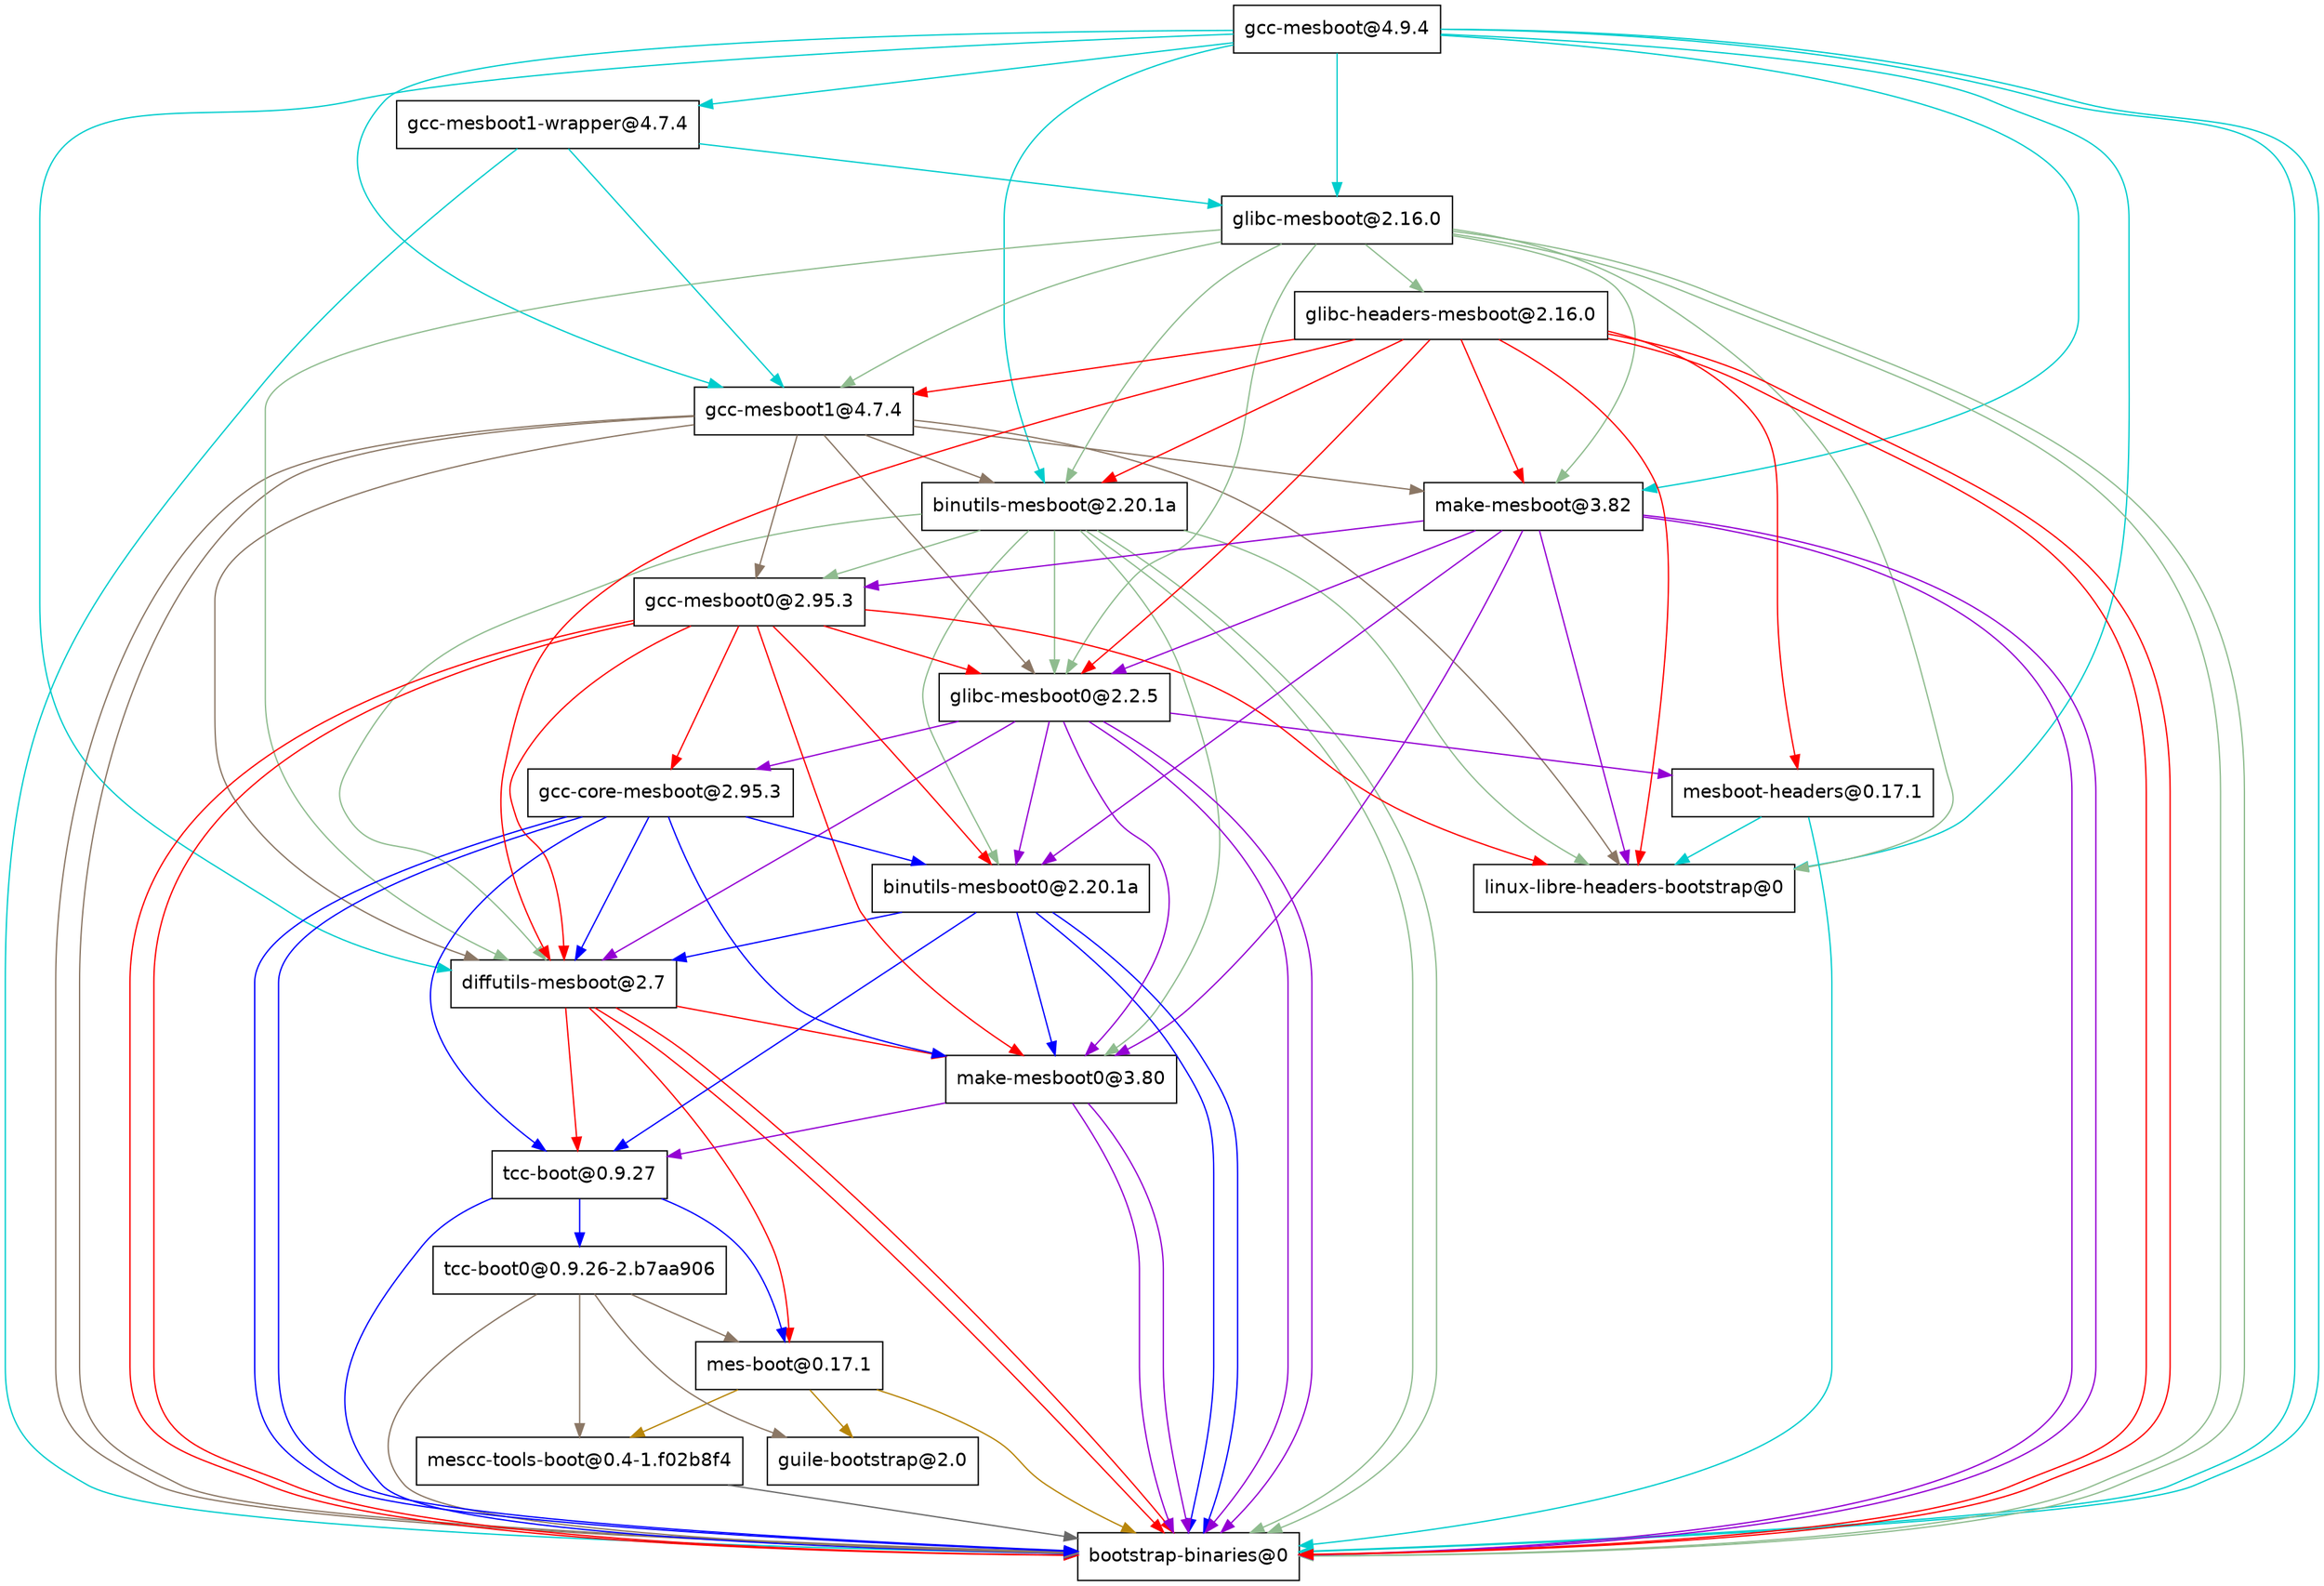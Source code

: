 digraph "Guix bag" {
  "/gnu/store/kp05qzqscbbq070h42saa7v2814fym56-gcc-mesboot-4.9.4.drv" [label = "gcc-mesboot@4.9.4", shape = box, fontname = Helvetica];
  "/gnu/store/kp05qzqscbbq070h42saa7v2814fym56-gcc-mesboot-4.9.4.drv" -> "/gnu/store/pn2330dk3mi0bzih60d4nd9k1q1bbhp3-binutils-mesboot-2.20.1a.drv" [color = cyan3];
  "/gnu/store/kp05qzqscbbq070h42saa7v2814fym56-gcc-mesboot-4.9.4.drv" -> "/gnu/store/m714lzfw5f1nlbj8p9igigpawrjklzc5-gcc-mesboot1-wrapper-4.7.4.drv" [color = cyan3];
  "/gnu/store/kp05qzqscbbq070h42saa7v2814fym56-gcc-mesboot-4.9.4.drv" -> "/gnu/store/y3axw4m9rh9a4z34mjxy7cn9gqsml3l9-gcc-mesboot1-4.7.4.drv" [color = cyan3];
  "/gnu/store/kp05qzqscbbq070h42saa7v2814fym56-gcc-mesboot-4.9.4.drv" -> "/gnu/store/idk50v7k1n62f6zwr4v174c8svnaskmc-glibc-mesboot-2.16.0.drv" [color = cyan3];
  "/gnu/store/kp05qzqscbbq070h42saa7v2814fym56-gcc-mesboot-4.9.4.drv" -> "/gnu/store/9wgjh1j6bcd552wyf36jb3dqwdi4vxzj-bootstrap-binaries-0.drv" [color = cyan3];
  "/gnu/store/kp05qzqscbbq070h42saa7v2814fym56-gcc-mesboot-4.9.4.drv" -> "/gnu/store/9wgjh1j6bcd552wyf36jb3dqwdi4vxzj-bootstrap-binaries-0.drv" [color = cyan3];
  "/gnu/store/kp05qzqscbbq070h42saa7v2814fym56-gcc-mesboot-4.9.4.drv" -> "/gnu/store/ysbncdfxdgb8n9f1d1xaadkzlpyrri5r-diffutils-mesboot-2.7.drv" [color = cyan3];
  "/gnu/store/kp05qzqscbbq070h42saa7v2814fym56-gcc-mesboot-4.9.4.drv" -> "/gnu/store/7izlib8w4yjmjwqiv24bddcc5p12ircv-linux-libre-headers-bootstrap-0.drv" [color = cyan3];
  "/gnu/store/kp05qzqscbbq070h42saa7v2814fym56-gcc-mesboot-4.9.4.drv" -> "/gnu/store/nh28zik1l0b0y5sl9b3j3xff0gv8pf3z-make-mesboot-3.82.drv" [color = cyan3];
  "/gnu/store/pn2330dk3mi0bzih60d4nd9k1q1bbhp3-binutils-mesboot-2.20.1a.drv" [label = "binutils-mesboot@2.20.1a", shape = box, fontname = Helvetica];
  "/gnu/store/pn2330dk3mi0bzih60d4nd9k1q1bbhp3-binutils-mesboot-2.20.1a.drv" -> "/gnu/store/d9ik7gv1iqmcrpg8iw49195wzr2yhxam-binutils-mesboot0-2.20.1a.drv" [color = darkseagreen];
  "/gnu/store/pn2330dk3mi0bzih60d4nd9k1q1bbhp3-binutils-mesboot-2.20.1a.drv" -> "/gnu/store/9y9g13gxcq2ilrk27ic2ga4sm6glxyvf-glibc-mesboot0-2.2.5.drv" [color = darkseagreen];
  "/gnu/store/pn2330dk3mi0bzih60d4nd9k1q1bbhp3-binutils-mesboot-2.20.1a.drv" -> "/gnu/store/qnn5zfx4jxx45rdlw7r7qivqml3a35kj-gcc-mesboot0-2.95.3.drv" [color = darkseagreen];
  "/gnu/store/pn2330dk3mi0bzih60d4nd9k1q1bbhp3-binutils-mesboot-2.20.1a.drv" -> "/gnu/store/9wgjh1j6bcd552wyf36jb3dqwdi4vxzj-bootstrap-binaries-0.drv" [color = darkseagreen];
  "/gnu/store/pn2330dk3mi0bzih60d4nd9k1q1bbhp3-binutils-mesboot-2.20.1a.drv" -> "/gnu/store/9wgjh1j6bcd552wyf36jb3dqwdi4vxzj-bootstrap-binaries-0.drv" [color = darkseagreen];
  "/gnu/store/pn2330dk3mi0bzih60d4nd9k1q1bbhp3-binutils-mesboot-2.20.1a.drv" -> "/gnu/store/ysbncdfxdgb8n9f1d1xaadkzlpyrri5r-diffutils-mesboot-2.7.drv" [color = darkseagreen];
  "/gnu/store/pn2330dk3mi0bzih60d4nd9k1q1bbhp3-binutils-mesboot-2.20.1a.drv" -> "/gnu/store/7izlib8w4yjmjwqiv24bddcc5p12ircv-linux-libre-headers-bootstrap-0.drv" [color = darkseagreen];
  "/gnu/store/pn2330dk3mi0bzih60d4nd9k1q1bbhp3-binutils-mesboot-2.20.1a.drv" -> "/gnu/store/n4if7b9krvdj6mzm6ziphhvpggxz7y4h-make-mesboot0-3.80.drv" [color = darkseagreen];
  "/gnu/store/d9ik7gv1iqmcrpg8iw49195wzr2yhxam-binutils-mesboot0-2.20.1a.drv" [label = "binutils-mesboot0@2.20.1a", shape = box, fontname = Helvetica];
  "/gnu/store/d9ik7gv1iqmcrpg8iw49195wzr2yhxam-binutils-mesboot0-2.20.1a.drv" -> "/gnu/store/mxph96gajplchgml487c17x9mqp22zci-tcc-boot-0.9.27.drv" [color = blue];
  "/gnu/store/d9ik7gv1iqmcrpg8iw49195wzr2yhxam-binutils-mesboot0-2.20.1a.drv" -> "/gnu/store/9wgjh1j6bcd552wyf36jb3dqwdi4vxzj-bootstrap-binaries-0.drv" [color = blue];
  "/gnu/store/d9ik7gv1iqmcrpg8iw49195wzr2yhxam-binutils-mesboot0-2.20.1a.drv" -> "/gnu/store/9wgjh1j6bcd552wyf36jb3dqwdi4vxzj-bootstrap-binaries-0.drv" [color = blue];
  "/gnu/store/d9ik7gv1iqmcrpg8iw49195wzr2yhxam-binutils-mesboot0-2.20.1a.drv" -> "/gnu/store/ysbncdfxdgb8n9f1d1xaadkzlpyrri5r-diffutils-mesboot-2.7.drv" [color = blue];
  "/gnu/store/d9ik7gv1iqmcrpg8iw49195wzr2yhxam-binutils-mesboot0-2.20.1a.drv" -> "/gnu/store/n4if7b9krvdj6mzm6ziphhvpggxz7y4h-make-mesboot0-3.80.drv" [color = blue];
  "/gnu/store/mxph96gajplchgml487c17x9mqp22zci-tcc-boot-0.9.27.drv" [label = "tcc-boot@0.9.27", shape = box, fontname = Helvetica];
  "/gnu/store/mxph96gajplchgml487c17x9mqp22zci-tcc-boot-0.9.27.drv" -> "/gnu/store/6jim8kmyfzqh4k6klsln723na6f8mny8-mes-boot-0.17.1.drv" [color = blue];
  "/gnu/store/mxph96gajplchgml487c17x9mqp22zci-tcc-boot-0.9.27.drv" -> "/gnu/store/wgcwpbgcx6rc6qkzap8r1jmm1lqd94xn-tcc-boot0-0.9.26-2.b7aa906.drv" [color = blue];
  "/gnu/store/mxph96gajplchgml487c17x9mqp22zci-tcc-boot-0.9.27.drv" -> "/gnu/store/9wgjh1j6bcd552wyf36jb3dqwdi4vxzj-bootstrap-binaries-0.drv" [color = blue];
  "/gnu/store/6jim8kmyfzqh4k6klsln723na6f8mny8-mes-boot-0.17.1.drv" [label = "mes-boot@0.17.1", shape = box, fontname = Helvetica];
  "/gnu/store/6jim8kmyfzqh4k6klsln723na6f8mny8-mes-boot-0.17.1.drv" -> "/gnu/store/351v0qka337idkx47agnbxb7f741ywhv-mescc-tools-boot-0.4-1.f02b8f4.drv" [color = darkgoldenrod];
  "/gnu/store/6jim8kmyfzqh4k6klsln723na6f8mny8-mes-boot-0.17.1.drv" -> "/gnu/store/9wgjh1j6bcd552wyf36jb3dqwdi4vxzj-bootstrap-binaries-0.drv" [color = darkgoldenrod];
  "/gnu/store/6jim8kmyfzqh4k6klsln723na6f8mny8-mes-boot-0.17.1.drv" -> "/gnu/store/1dz9ddx84s4lgpcayy71kd01w493ab8f-guile-bootstrap-2.0.drv" [color = darkgoldenrod];
  "/gnu/store/351v0qka337idkx47agnbxb7f741ywhv-mescc-tools-boot-0.4-1.f02b8f4.drv" [label = "mescc-tools-boot@0.4-1.f02b8f4", shape = box, fontname = Helvetica];
  "/gnu/store/351v0qka337idkx47agnbxb7f741ywhv-mescc-tools-boot-0.4-1.f02b8f4.drv" -> "/gnu/store/9wgjh1j6bcd552wyf36jb3dqwdi4vxzj-bootstrap-binaries-0.drv" [color = dimgrey];
  "/gnu/store/9wgjh1j6bcd552wyf36jb3dqwdi4vxzj-bootstrap-binaries-0.drv" [label = "bootstrap-binaries@0", shape = box, fontname = Helvetica];
  "/gnu/store/1dz9ddx84s4lgpcayy71kd01w493ab8f-guile-bootstrap-2.0.drv" [label = "guile-bootstrap@2.0", shape = box, fontname = Helvetica];
  "/gnu/store/wgcwpbgcx6rc6qkzap8r1jmm1lqd94xn-tcc-boot0-0.9.26-2.b7aa906.drv" [label = "tcc-boot0@0.9.26-2.b7aa906", shape = box, fontname = Helvetica];
  "/gnu/store/wgcwpbgcx6rc6qkzap8r1jmm1lqd94xn-tcc-boot0-0.9.26-2.b7aa906.drv" -> "/gnu/store/6jim8kmyfzqh4k6klsln723na6f8mny8-mes-boot-0.17.1.drv" [color = peachpuff4];
  "/gnu/store/wgcwpbgcx6rc6qkzap8r1jmm1lqd94xn-tcc-boot0-0.9.26-2.b7aa906.drv" -> "/gnu/store/351v0qka337idkx47agnbxb7f741ywhv-mescc-tools-boot-0.4-1.f02b8f4.drv" [color = peachpuff4];
  "/gnu/store/wgcwpbgcx6rc6qkzap8r1jmm1lqd94xn-tcc-boot0-0.9.26-2.b7aa906.drv" -> "/gnu/store/9wgjh1j6bcd552wyf36jb3dqwdi4vxzj-bootstrap-binaries-0.drv" [color = peachpuff4];
  "/gnu/store/wgcwpbgcx6rc6qkzap8r1jmm1lqd94xn-tcc-boot0-0.9.26-2.b7aa906.drv" -> "/gnu/store/1dz9ddx84s4lgpcayy71kd01w493ab8f-guile-bootstrap-2.0.drv" [color = peachpuff4];
  "/gnu/store/ysbncdfxdgb8n9f1d1xaadkzlpyrri5r-diffutils-mesboot-2.7.drv" [label = "diffutils-mesboot@2.7", shape = box, fontname = Helvetica];
  "/gnu/store/ysbncdfxdgb8n9f1d1xaadkzlpyrri5r-diffutils-mesboot-2.7.drv" -> "/gnu/store/6jim8kmyfzqh4k6klsln723na6f8mny8-mes-boot-0.17.1.drv" [color = red];
  "/gnu/store/ysbncdfxdgb8n9f1d1xaadkzlpyrri5r-diffutils-mesboot-2.7.drv" -> "/gnu/store/mxph96gajplchgml487c17x9mqp22zci-tcc-boot-0.9.27.drv" [color = red];
  "/gnu/store/ysbncdfxdgb8n9f1d1xaadkzlpyrri5r-diffutils-mesboot-2.7.drv" -> "/gnu/store/9wgjh1j6bcd552wyf36jb3dqwdi4vxzj-bootstrap-binaries-0.drv" [color = red];
  "/gnu/store/ysbncdfxdgb8n9f1d1xaadkzlpyrri5r-diffutils-mesboot-2.7.drv" -> "/gnu/store/9wgjh1j6bcd552wyf36jb3dqwdi4vxzj-bootstrap-binaries-0.drv" [color = red];
  "/gnu/store/ysbncdfxdgb8n9f1d1xaadkzlpyrri5r-diffutils-mesboot-2.7.drv" -> "/gnu/store/n4if7b9krvdj6mzm6ziphhvpggxz7y4h-make-mesboot0-3.80.drv" [color = red];
  "/gnu/store/n4if7b9krvdj6mzm6ziphhvpggxz7y4h-make-mesboot0-3.80.drv" [label = "make-mesboot0@3.80", shape = box, fontname = Helvetica];
  "/gnu/store/n4if7b9krvdj6mzm6ziphhvpggxz7y4h-make-mesboot0-3.80.drv" -> "/gnu/store/mxph96gajplchgml487c17x9mqp22zci-tcc-boot-0.9.27.drv" [color = darkviolet];
  "/gnu/store/n4if7b9krvdj6mzm6ziphhvpggxz7y4h-make-mesboot0-3.80.drv" -> "/gnu/store/9wgjh1j6bcd552wyf36jb3dqwdi4vxzj-bootstrap-binaries-0.drv" [color = darkviolet];
  "/gnu/store/n4if7b9krvdj6mzm6ziphhvpggxz7y4h-make-mesboot0-3.80.drv" -> "/gnu/store/9wgjh1j6bcd552wyf36jb3dqwdi4vxzj-bootstrap-binaries-0.drv" [color = darkviolet];
  "/gnu/store/9y9g13gxcq2ilrk27ic2ga4sm6glxyvf-glibc-mesboot0-2.2.5.drv" [label = "glibc-mesboot0@2.2.5", shape = box, fontname = Helvetica];
  "/gnu/store/9y9g13gxcq2ilrk27ic2ga4sm6glxyvf-glibc-mesboot0-2.2.5.drv" -> "/gnu/store/d9ik7gv1iqmcrpg8iw49195wzr2yhxam-binutils-mesboot0-2.20.1a.drv" [color = darkviolet];
  "/gnu/store/9y9g13gxcq2ilrk27ic2ga4sm6glxyvf-glibc-mesboot0-2.2.5.drv" -> "/gnu/store/98vyp5jvzwimxqz55kqb6qh6slzixrys-gcc-core-mesboot-2.95.3.drv" [color = darkviolet];
  "/gnu/store/9y9g13gxcq2ilrk27ic2ga4sm6glxyvf-glibc-mesboot0-2.2.5.drv" -> "/gnu/store/9wgjh1j6bcd552wyf36jb3dqwdi4vxzj-bootstrap-binaries-0.drv" [color = darkviolet];
  "/gnu/store/9y9g13gxcq2ilrk27ic2ga4sm6glxyvf-glibc-mesboot0-2.2.5.drv" -> "/gnu/store/9wgjh1j6bcd552wyf36jb3dqwdi4vxzj-bootstrap-binaries-0.drv" [color = darkviolet];
  "/gnu/store/9y9g13gxcq2ilrk27ic2ga4sm6glxyvf-glibc-mesboot0-2.2.5.drv" -> "/gnu/store/ysbncdfxdgb8n9f1d1xaadkzlpyrri5r-diffutils-mesboot-2.7.drv" [color = darkviolet];
  "/gnu/store/9y9g13gxcq2ilrk27ic2ga4sm6glxyvf-glibc-mesboot0-2.2.5.drv" -> "/gnu/store/mfs8zc6658csv4i51qpb443di9mwbhs6-mesboot-headers-0.17.1.drv" [color = darkviolet];
  "/gnu/store/9y9g13gxcq2ilrk27ic2ga4sm6glxyvf-glibc-mesboot0-2.2.5.drv" -> "/gnu/store/n4if7b9krvdj6mzm6ziphhvpggxz7y4h-make-mesboot0-3.80.drv" [color = darkviolet];
  "/gnu/store/98vyp5jvzwimxqz55kqb6qh6slzixrys-gcc-core-mesboot-2.95.3.drv" [label = "gcc-core-mesboot@2.95.3", shape = box, fontname = Helvetica];
  "/gnu/store/98vyp5jvzwimxqz55kqb6qh6slzixrys-gcc-core-mesboot-2.95.3.drv" -> "/gnu/store/d9ik7gv1iqmcrpg8iw49195wzr2yhxam-binutils-mesboot0-2.20.1a.drv" [color = blue];
  "/gnu/store/98vyp5jvzwimxqz55kqb6qh6slzixrys-gcc-core-mesboot-2.95.3.drv" -> "/gnu/store/mxph96gajplchgml487c17x9mqp22zci-tcc-boot-0.9.27.drv" [color = blue];
  "/gnu/store/98vyp5jvzwimxqz55kqb6qh6slzixrys-gcc-core-mesboot-2.95.3.drv" -> "/gnu/store/9wgjh1j6bcd552wyf36jb3dqwdi4vxzj-bootstrap-binaries-0.drv" [color = blue];
  "/gnu/store/98vyp5jvzwimxqz55kqb6qh6slzixrys-gcc-core-mesboot-2.95.3.drv" -> "/gnu/store/9wgjh1j6bcd552wyf36jb3dqwdi4vxzj-bootstrap-binaries-0.drv" [color = blue];
  "/gnu/store/98vyp5jvzwimxqz55kqb6qh6slzixrys-gcc-core-mesboot-2.95.3.drv" -> "/gnu/store/ysbncdfxdgb8n9f1d1xaadkzlpyrri5r-diffutils-mesboot-2.7.drv" [color = blue];
  "/gnu/store/98vyp5jvzwimxqz55kqb6qh6slzixrys-gcc-core-mesboot-2.95.3.drv" -> "/gnu/store/n4if7b9krvdj6mzm6ziphhvpggxz7y4h-make-mesboot0-3.80.drv" [color = blue];
  "/gnu/store/mfs8zc6658csv4i51qpb443di9mwbhs6-mesboot-headers-0.17.1.drv" [label = "mesboot-headers@0.17.1", shape = box, fontname = Helvetica];
  "/gnu/store/mfs8zc6658csv4i51qpb443di9mwbhs6-mesboot-headers-0.17.1.drv" -> "/gnu/store/9wgjh1j6bcd552wyf36jb3dqwdi4vxzj-bootstrap-binaries-0.drv" [color = cyan3];
  "/gnu/store/mfs8zc6658csv4i51qpb443di9mwbhs6-mesboot-headers-0.17.1.drv" -> "/gnu/store/7izlib8w4yjmjwqiv24bddcc5p12ircv-linux-libre-headers-bootstrap-0.drv" [color = cyan3];
  "/gnu/store/7izlib8w4yjmjwqiv24bddcc5p12ircv-linux-libre-headers-bootstrap-0.drv" [label = "linux-libre-headers-bootstrap@0", shape = box, fontname = Helvetica];
  "/gnu/store/qnn5zfx4jxx45rdlw7r7qivqml3a35kj-gcc-mesboot0-2.95.3.drv" [label = "gcc-mesboot0@2.95.3", shape = box, fontname = Helvetica];
  "/gnu/store/qnn5zfx4jxx45rdlw7r7qivqml3a35kj-gcc-mesboot0-2.95.3.drv" -> "/gnu/store/d9ik7gv1iqmcrpg8iw49195wzr2yhxam-binutils-mesboot0-2.20.1a.drv" [color = red];
  "/gnu/store/qnn5zfx4jxx45rdlw7r7qivqml3a35kj-gcc-mesboot0-2.95.3.drv" -> "/gnu/store/98vyp5jvzwimxqz55kqb6qh6slzixrys-gcc-core-mesboot-2.95.3.drv" [color = red];
  "/gnu/store/qnn5zfx4jxx45rdlw7r7qivqml3a35kj-gcc-mesboot0-2.95.3.drv" -> "/gnu/store/9y9g13gxcq2ilrk27ic2ga4sm6glxyvf-glibc-mesboot0-2.2.5.drv" [color = red];
  "/gnu/store/qnn5zfx4jxx45rdlw7r7qivqml3a35kj-gcc-mesboot0-2.95.3.drv" -> "/gnu/store/9wgjh1j6bcd552wyf36jb3dqwdi4vxzj-bootstrap-binaries-0.drv" [color = red];
  "/gnu/store/qnn5zfx4jxx45rdlw7r7qivqml3a35kj-gcc-mesboot0-2.95.3.drv" -> "/gnu/store/9wgjh1j6bcd552wyf36jb3dqwdi4vxzj-bootstrap-binaries-0.drv" [color = red];
  "/gnu/store/qnn5zfx4jxx45rdlw7r7qivqml3a35kj-gcc-mesboot0-2.95.3.drv" -> "/gnu/store/ysbncdfxdgb8n9f1d1xaadkzlpyrri5r-diffutils-mesboot-2.7.drv" [color = red];
  "/gnu/store/qnn5zfx4jxx45rdlw7r7qivqml3a35kj-gcc-mesboot0-2.95.3.drv" -> "/gnu/store/7izlib8w4yjmjwqiv24bddcc5p12ircv-linux-libre-headers-bootstrap-0.drv" [color = red];
  "/gnu/store/qnn5zfx4jxx45rdlw7r7qivqml3a35kj-gcc-mesboot0-2.95.3.drv" -> "/gnu/store/n4if7b9krvdj6mzm6ziphhvpggxz7y4h-make-mesboot0-3.80.drv" [color = red];
  "/gnu/store/m714lzfw5f1nlbj8p9igigpawrjklzc5-gcc-mesboot1-wrapper-4.7.4.drv" [label = "gcc-mesboot1-wrapper@4.7.4", shape = box, fontname = Helvetica];
  "/gnu/store/m714lzfw5f1nlbj8p9igigpawrjklzc5-gcc-mesboot1-wrapper-4.7.4.drv" -> "/gnu/store/9wgjh1j6bcd552wyf36jb3dqwdi4vxzj-bootstrap-binaries-0.drv" [color = cyan3];
  "/gnu/store/m714lzfw5f1nlbj8p9igigpawrjklzc5-gcc-mesboot1-wrapper-4.7.4.drv" -> "/gnu/store/idk50v7k1n62f6zwr4v174c8svnaskmc-glibc-mesboot-2.16.0.drv" [color = cyan3];
  "/gnu/store/m714lzfw5f1nlbj8p9igigpawrjklzc5-gcc-mesboot1-wrapper-4.7.4.drv" -> "/gnu/store/y3axw4m9rh9a4z34mjxy7cn9gqsml3l9-gcc-mesboot1-4.7.4.drv" [color = cyan3];
  "/gnu/store/idk50v7k1n62f6zwr4v174c8svnaskmc-glibc-mesboot-2.16.0.drv" [label = "glibc-mesboot@2.16.0", shape = box, fontname = Helvetica];
  "/gnu/store/idk50v7k1n62f6zwr4v174c8svnaskmc-glibc-mesboot-2.16.0.drv" -> "/gnu/store/pn2330dk3mi0bzih60d4nd9k1q1bbhp3-binutils-mesboot-2.20.1a.drv" [color = darkseagreen];
  "/gnu/store/idk50v7k1n62f6zwr4v174c8svnaskmc-glibc-mesboot-2.16.0.drv" -> "/gnu/store/9y9g13gxcq2ilrk27ic2ga4sm6glxyvf-glibc-mesboot0-2.2.5.drv" [color = darkseagreen];
  "/gnu/store/idk50v7k1n62f6zwr4v174c8svnaskmc-glibc-mesboot-2.16.0.drv" -> "/gnu/store/172h59jyafvvn9m7ia5kp04xyy962cpd-glibc-headers-mesboot-2.16.0.drv" [color = darkseagreen];
  "/gnu/store/idk50v7k1n62f6zwr4v174c8svnaskmc-glibc-mesboot-2.16.0.drv" -> "/gnu/store/y3axw4m9rh9a4z34mjxy7cn9gqsml3l9-gcc-mesboot1-4.7.4.drv" [color = darkseagreen];
  "/gnu/store/idk50v7k1n62f6zwr4v174c8svnaskmc-glibc-mesboot-2.16.0.drv" -> "/gnu/store/9wgjh1j6bcd552wyf36jb3dqwdi4vxzj-bootstrap-binaries-0.drv" [color = darkseagreen];
  "/gnu/store/idk50v7k1n62f6zwr4v174c8svnaskmc-glibc-mesboot-2.16.0.drv" -> "/gnu/store/9wgjh1j6bcd552wyf36jb3dqwdi4vxzj-bootstrap-binaries-0.drv" [color = darkseagreen];
  "/gnu/store/idk50v7k1n62f6zwr4v174c8svnaskmc-glibc-mesboot-2.16.0.drv" -> "/gnu/store/ysbncdfxdgb8n9f1d1xaadkzlpyrri5r-diffutils-mesboot-2.7.drv" [color = darkseagreen];
  "/gnu/store/idk50v7k1n62f6zwr4v174c8svnaskmc-glibc-mesboot-2.16.0.drv" -> "/gnu/store/7izlib8w4yjmjwqiv24bddcc5p12ircv-linux-libre-headers-bootstrap-0.drv" [color = darkseagreen];
  "/gnu/store/idk50v7k1n62f6zwr4v174c8svnaskmc-glibc-mesboot-2.16.0.drv" -> "/gnu/store/nh28zik1l0b0y5sl9b3j3xff0gv8pf3z-make-mesboot-3.82.drv" [color = darkseagreen];
  "/gnu/store/172h59jyafvvn9m7ia5kp04xyy962cpd-glibc-headers-mesboot-2.16.0.drv" [label = "glibc-headers-mesboot@2.16.0", shape = box, fontname = Helvetica];
  "/gnu/store/172h59jyafvvn9m7ia5kp04xyy962cpd-glibc-headers-mesboot-2.16.0.drv" -> "/gnu/store/pn2330dk3mi0bzih60d4nd9k1q1bbhp3-binutils-mesboot-2.20.1a.drv" [color = red];
  "/gnu/store/172h59jyafvvn9m7ia5kp04xyy962cpd-glibc-headers-mesboot-2.16.0.drv" -> "/gnu/store/9y9g13gxcq2ilrk27ic2ga4sm6glxyvf-glibc-mesboot0-2.2.5.drv" [color = red];
  "/gnu/store/172h59jyafvvn9m7ia5kp04xyy962cpd-glibc-headers-mesboot-2.16.0.drv" -> "/gnu/store/y3axw4m9rh9a4z34mjxy7cn9gqsml3l9-gcc-mesboot1-4.7.4.drv" [color = red];
  "/gnu/store/172h59jyafvvn9m7ia5kp04xyy962cpd-glibc-headers-mesboot-2.16.0.drv" -> "/gnu/store/mfs8zc6658csv4i51qpb443di9mwbhs6-mesboot-headers-0.17.1.drv" [color = red];
  "/gnu/store/172h59jyafvvn9m7ia5kp04xyy962cpd-glibc-headers-mesboot-2.16.0.drv" -> "/gnu/store/9wgjh1j6bcd552wyf36jb3dqwdi4vxzj-bootstrap-binaries-0.drv" [color = red];
  "/gnu/store/172h59jyafvvn9m7ia5kp04xyy962cpd-glibc-headers-mesboot-2.16.0.drv" -> "/gnu/store/9wgjh1j6bcd552wyf36jb3dqwdi4vxzj-bootstrap-binaries-0.drv" [color = red];
  "/gnu/store/172h59jyafvvn9m7ia5kp04xyy962cpd-glibc-headers-mesboot-2.16.0.drv" -> "/gnu/store/ysbncdfxdgb8n9f1d1xaadkzlpyrri5r-diffutils-mesboot-2.7.drv" [color = red];
  "/gnu/store/172h59jyafvvn9m7ia5kp04xyy962cpd-glibc-headers-mesboot-2.16.0.drv" -> "/gnu/store/7izlib8w4yjmjwqiv24bddcc5p12ircv-linux-libre-headers-bootstrap-0.drv" [color = red];
  "/gnu/store/172h59jyafvvn9m7ia5kp04xyy962cpd-glibc-headers-mesboot-2.16.0.drv" -> "/gnu/store/nh28zik1l0b0y5sl9b3j3xff0gv8pf3z-make-mesboot-3.82.drv" [color = red];
  "/gnu/store/y3axw4m9rh9a4z34mjxy7cn9gqsml3l9-gcc-mesboot1-4.7.4.drv" [label = "gcc-mesboot1@4.7.4", shape = box, fontname = Helvetica];
  "/gnu/store/y3axw4m9rh9a4z34mjxy7cn9gqsml3l9-gcc-mesboot1-4.7.4.drv" -> "/gnu/store/pn2330dk3mi0bzih60d4nd9k1q1bbhp3-binutils-mesboot-2.20.1a.drv" [color = peachpuff4];
  "/gnu/store/y3axw4m9rh9a4z34mjxy7cn9gqsml3l9-gcc-mesboot1-4.7.4.drv" -> "/gnu/store/qnn5zfx4jxx45rdlw7r7qivqml3a35kj-gcc-mesboot0-2.95.3.drv" [color = peachpuff4];
  "/gnu/store/y3axw4m9rh9a4z34mjxy7cn9gqsml3l9-gcc-mesboot1-4.7.4.drv" -> "/gnu/store/9y9g13gxcq2ilrk27ic2ga4sm6glxyvf-glibc-mesboot0-2.2.5.drv" [color = peachpuff4];
  "/gnu/store/y3axw4m9rh9a4z34mjxy7cn9gqsml3l9-gcc-mesboot1-4.7.4.drv" -> "/gnu/store/9wgjh1j6bcd552wyf36jb3dqwdi4vxzj-bootstrap-binaries-0.drv" [color = peachpuff4];
  "/gnu/store/y3axw4m9rh9a4z34mjxy7cn9gqsml3l9-gcc-mesboot1-4.7.4.drv" -> "/gnu/store/9wgjh1j6bcd552wyf36jb3dqwdi4vxzj-bootstrap-binaries-0.drv" [color = peachpuff4];
  "/gnu/store/y3axw4m9rh9a4z34mjxy7cn9gqsml3l9-gcc-mesboot1-4.7.4.drv" -> "/gnu/store/ysbncdfxdgb8n9f1d1xaadkzlpyrri5r-diffutils-mesboot-2.7.drv" [color = peachpuff4];
  "/gnu/store/y3axw4m9rh9a4z34mjxy7cn9gqsml3l9-gcc-mesboot1-4.7.4.drv" -> "/gnu/store/7izlib8w4yjmjwqiv24bddcc5p12ircv-linux-libre-headers-bootstrap-0.drv" [color = peachpuff4];
  "/gnu/store/y3axw4m9rh9a4z34mjxy7cn9gqsml3l9-gcc-mesboot1-4.7.4.drv" -> "/gnu/store/nh28zik1l0b0y5sl9b3j3xff0gv8pf3z-make-mesboot-3.82.drv" [color = peachpuff4];
  "/gnu/store/nh28zik1l0b0y5sl9b3j3xff0gv8pf3z-make-mesboot-3.82.drv" [label = "make-mesboot@3.82", shape = box, fontname = Helvetica];
  "/gnu/store/nh28zik1l0b0y5sl9b3j3xff0gv8pf3z-make-mesboot-3.82.drv" -> "/gnu/store/d9ik7gv1iqmcrpg8iw49195wzr2yhxam-binutils-mesboot0-2.20.1a.drv" [color = darkviolet];
  "/gnu/store/nh28zik1l0b0y5sl9b3j3xff0gv8pf3z-make-mesboot-3.82.drv" -> "/gnu/store/9y9g13gxcq2ilrk27ic2ga4sm6glxyvf-glibc-mesboot0-2.2.5.drv" [color = darkviolet];
  "/gnu/store/nh28zik1l0b0y5sl9b3j3xff0gv8pf3z-make-mesboot-3.82.drv" -> "/gnu/store/qnn5zfx4jxx45rdlw7r7qivqml3a35kj-gcc-mesboot0-2.95.3.drv" [color = darkviolet];
  "/gnu/store/nh28zik1l0b0y5sl9b3j3xff0gv8pf3z-make-mesboot-3.82.drv" -> "/gnu/store/n4if7b9krvdj6mzm6ziphhvpggxz7y4h-make-mesboot0-3.80.drv" [color = darkviolet];
  "/gnu/store/nh28zik1l0b0y5sl9b3j3xff0gv8pf3z-make-mesboot-3.82.drv" -> "/gnu/store/9wgjh1j6bcd552wyf36jb3dqwdi4vxzj-bootstrap-binaries-0.drv" [color = darkviolet];
  "/gnu/store/nh28zik1l0b0y5sl9b3j3xff0gv8pf3z-make-mesboot-3.82.drv" -> "/gnu/store/9wgjh1j6bcd552wyf36jb3dqwdi4vxzj-bootstrap-binaries-0.drv" [color = darkviolet];
  "/gnu/store/nh28zik1l0b0y5sl9b3j3xff0gv8pf3z-make-mesboot-3.82.drv" -> "/gnu/store/7izlib8w4yjmjwqiv24bddcc5p12ircv-linux-libre-headers-bootstrap-0.drv" [color = darkviolet];

}
